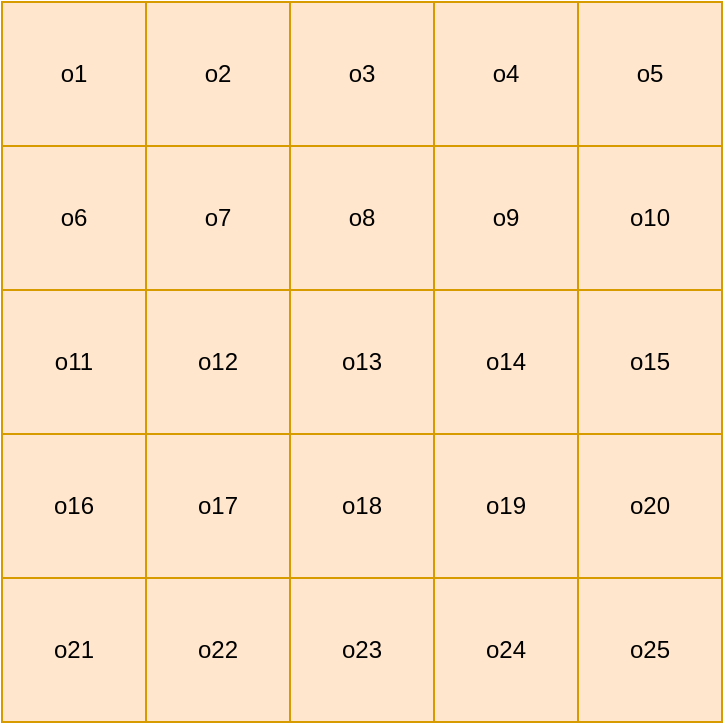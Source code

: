 <mxfile version="21.8.2" type="device">
  <diagram name="Página-1" id="GnB4X76jDZgyUfJqaZdD">
    <mxGraphModel dx="792" dy="1132" grid="1" gridSize="10" guides="1" tooltips="1" connect="1" arrows="1" fold="1" page="1" pageScale="1" pageWidth="827" pageHeight="1169" math="0" shadow="0">
      <root>
        <mxCell id="0" />
        <mxCell id="1" parent="0" />
        <mxCell id="iMe6a8kKa237wIf4Cnhy-1" value="" style="shape=table;startSize=0;container=1;collapsible=0;childLayout=tableLayout;fillColor=#ffe6cc;strokeColor=#d79b00;" vertex="1" parent="1">
          <mxGeometry x="240" y="320" width="360" height="360" as="geometry" />
        </mxCell>
        <mxCell id="iMe6a8kKa237wIf4Cnhy-2" value="" style="shape=tableRow;horizontal=0;startSize=0;swimlaneHead=0;swimlaneBody=0;strokeColor=inherit;top=0;left=0;bottom=0;right=0;collapsible=0;dropTarget=0;fillColor=none;points=[[0,0.5],[1,0.5]];portConstraint=eastwest;" vertex="1" parent="iMe6a8kKa237wIf4Cnhy-1">
          <mxGeometry width="360" height="72" as="geometry" />
        </mxCell>
        <mxCell id="iMe6a8kKa237wIf4Cnhy-3" value="o1" style="shape=partialRectangle;html=1;whiteSpace=wrap;connectable=0;strokeColor=inherit;overflow=hidden;fillColor=none;top=0;left=0;bottom=0;right=0;pointerEvents=1;" vertex="1" parent="iMe6a8kKa237wIf4Cnhy-2">
          <mxGeometry width="72" height="72" as="geometry">
            <mxRectangle width="72" height="72" as="alternateBounds" />
          </mxGeometry>
        </mxCell>
        <mxCell id="iMe6a8kKa237wIf4Cnhy-4" value="o2" style="shape=partialRectangle;html=1;whiteSpace=wrap;connectable=0;strokeColor=inherit;overflow=hidden;fillColor=none;top=0;left=0;bottom=0;right=0;pointerEvents=1;" vertex="1" parent="iMe6a8kKa237wIf4Cnhy-2">
          <mxGeometry x="72" width="72" height="72" as="geometry">
            <mxRectangle width="72" height="72" as="alternateBounds" />
          </mxGeometry>
        </mxCell>
        <mxCell id="iMe6a8kKa237wIf4Cnhy-5" value="o3" style="shape=partialRectangle;html=1;whiteSpace=wrap;connectable=0;strokeColor=inherit;overflow=hidden;fillColor=none;top=0;left=0;bottom=0;right=0;pointerEvents=1;" vertex="1" parent="iMe6a8kKa237wIf4Cnhy-2">
          <mxGeometry x="144" width="72" height="72" as="geometry">
            <mxRectangle width="72" height="72" as="alternateBounds" />
          </mxGeometry>
        </mxCell>
        <mxCell id="iMe6a8kKa237wIf4Cnhy-6" value="o4" style="shape=partialRectangle;html=1;whiteSpace=wrap;connectable=0;strokeColor=inherit;overflow=hidden;fillColor=none;top=0;left=0;bottom=0;right=0;pointerEvents=1;" vertex="1" parent="iMe6a8kKa237wIf4Cnhy-2">
          <mxGeometry x="216" width="72" height="72" as="geometry">
            <mxRectangle width="72" height="72" as="alternateBounds" />
          </mxGeometry>
        </mxCell>
        <mxCell id="iMe6a8kKa237wIf4Cnhy-7" value="o5" style="shape=partialRectangle;html=1;whiteSpace=wrap;connectable=0;strokeColor=inherit;overflow=hidden;fillColor=none;top=0;left=0;bottom=0;right=0;pointerEvents=1;" vertex="1" parent="iMe6a8kKa237wIf4Cnhy-2">
          <mxGeometry x="288" width="72" height="72" as="geometry">
            <mxRectangle width="72" height="72" as="alternateBounds" />
          </mxGeometry>
        </mxCell>
        <mxCell id="iMe6a8kKa237wIf4Cnhy-8" value="" style="shape=tableRow;horizontal=0;startSize=0;swimlaneHead=0;swimlaneBody=0;strokeColor=inherit;top=0;left=0;bottom=0;right=0;collapsible=0;dropTarget=0;fillColor=none;points=[[0,0.5],[1,0.5]];portConstraint=eastwest;" vertex="1" parent="iMe6a8kKa237wIf4Cnhy-1">
          <mxGeometry y="72" width="360" height="72" as="geometry" />
        </mxCell>
        <mxCell id="iMe6a8kKa237wIf4Cnhy-9" value="o6" style="shape=partialRectangle;html=1;whiteSpace=wrap;connectable=0;strokeColor=inherit;overflow=hidden;fillColor=none;top=0;left=0;bottom=0;right=0;pointerEvents=1;" vertex="1" parent="iMe6a8kKa237wIf4Cnhy-8">
          <mxGeometry width="72" height="72" as="geometry">
            <mxRectangle width="72" height="72" as="alternateBounds" />
          </mxGeometry>
        </mxCell>
        <mxCell id="iMe6a8kKa237wIf4Cnhy-10" value="o7" style="shape=partialRectangle;html=1;whiteSpace=wrap;connectable=0;strokeColor=inherit;overflow=hidden;fillColor=none;top=0;left=0;bottom=0;right=0;pointerEvents=1;" vertex="1" parent="iMe6a8kKa237wIf4Cnhy-8">
          <mxGeometry x="72" width="72" height="72" as="geometry">
            <mxRectangle width="72" height="72" as="alternateBounds" />
          </mxGeometry>
        </mxCell>
        <mxCell id="iMe6a8kKa237wIf4Cnhy-11" value="o8" style="shape=partialRectangle;html=1;whiteSpace=wrap;connectable=0;strokeColor=inherit;overflow=hidden;fillColor=none;top=0;left=0;bottom=0;right=0;pointerEvents=1;" vertex="1" parent="iMe6a8kKa237wIf4Cnhy-8">
          <mxGeometry x="144" width="72" height="72" as="geometry">
            <mxRectangle width="72" height="72" as="alternateBounds" />
          </mxGeometry>
        </mxCell>
        <mxCell id="iMe6a8kKa237wIf4Cnhy-12" value="o9" style="shape=partialRectangle;html=1;whiteSpace=wrap;connectable=0;strokeColor=inherit;overflow=hidden;fillColor=none;top=0;left=0;bottom=0;right=0;pointerEvents=1;" vertex="1" parent="iMe6a8kKa237wIf4Cnhy-8">
          <mxGeometry x="216" width="72" height="72" as="geometry">
            <mxRectangle width="72" height="72" as="alternateBounds" />
          </mxGeometry>
        </mxCell>
        <mxCell id="iMe6a8kKa237wIf4Cnhy-13" value="o10" style="shape=partialRectangle;html=1;whiteSpace=wrap;connectable=0;strokeColor=inherit;overflow=hidden;fillColor=none;top=0;left=0;bottom=0;right=0;pointerEvents=1;" vertex="1" parent="iMe6a8kKa237wIf4Cnhy-8">
          <mxGeometry x="288" width="72" height="72" as="geometry">
            <mxRectangle width="72" height="72" as="alternateBounds" />
          </mxGeometry>
        </mxCell>
        <mxCell id="iMe6a8kKa237wIf4Cnhy-14" value="" style="shape=tableRow;horizontal=0;startSize=0;swimlaneHead=0;swimlaneBody=0;strokeColor=inherit;top=0;left=0;bottom=0;right=0;collapsible=0;dropTarget=0;fillColor=none;points=[[0,0.5],[1,0.5]];portConstraint=eastwest;" vertex="1" parent="iMe6a8kKa237wIf4Cnhy-1">
          <mxGeometry y="144" width="360" height="72" as="geometry" />
        </mxCell>
        <mxCell id="iMe6a8kKa237wIf4Cnhy-15" value="o11" style="shape=partialRectangle;html=1;whiteSpace=wrap;connectable=0;strokeColor=inherit;overflow=hidden;fillColor=none;top=0;left=0;bottom=0;right=0;pointerEvents=1;" vertex="1" parent="iMe6a8kKa237wIf4Cnhy-14">
          <mxGeometry width="72" height="72" as="geometry">
            <mxRectangle width="72" height="72" as="alternateBounds" />
          </mxGeometry>
        </mxCell>
        <mxCell id="iMe6a8kKa237wIf4Cnhy-16" value="o12" style="shape=partialRectangle;html=1;whiteSpace=wrap;connectable=0;strokeColor=inherit;overflow=hidden;fillColor=none;top=0;left=0;bottom=0;right=0;pointerEvents=1;" vertex="1" parent="iMe6a8kKa237wIf4Cnhy-14">
          <mxGeometry x="72" width="72" height="72" as="geometry">
            <mxRectangle width="72" height="72" as="alternateBounds" />
          </mxGeometry>
        </mxCell>
        <mxCell id="iMe6a8kKa237wIf4Cnhy-17" value="o13" style="shape=partialRectangle;html=1;whiteSpace=wrap;connectable=0;strokeColor=inherit;overflow=hidden;fillColor=none;top=0;left=0;bottom=0;right=0;pointerEvents=1;" vertex="1" parent="iMe6a8kKa237wIf4Cnhy-14">
          <mxGeometry x="144" width="72" height="72" as="geometry">
            <mxRectangle width="72" height="72" as="alternateBounds" />
          </mxGeometry>
        </mxCell>
        <mxCell id="iMe6a8kKa237wIf4Cnhy-18" value="o14" style="shape=partialRectangle;html=1;whiteSpace=wrap;connectable=0;strokeColor=inherit;overflow=hidden;fillColor=none;top=0;left=0;bottom=0;right=0;pointerEvents=1;" vertex="1" parent="iMe6a8kKa237wIf4Cnhy-14">
          <mxGeometry x="216" width="72" height="72" as="geometry">
            <mxRectangle width="72" height="72" as="alternateBounds" />
          </mxGeometry>
        </mxCell>
        <mxCell id="iMe6a8kKa237wIf4Cnhy-19" value="o15" style="shape=partialRectangle;html=1;whiteSpace=wrap;connectable=0;strokeColor=inherit;overflow=hidden;fillColor=none;top=0;left=0;bottom=0;right=0;pointerEvents=1;" vertex="1" parent="iMe6a8kKa237wIf4Cnhy-14">
          <mxGeometry x="288" width="72" height="72" as="geometry">
            <mxRectangle width="72" height="72" as="alternateBounds" />
          </mxGeometry>
        </mxCell>
        <mxCell id="iMe6a8kKa237wIf4Cnhy-20" value="" style="shape=tableRow;horizontal=0;startSize=0;swimlaneHead=0;swimlaneBody=0;strokeColor=inherit;top=0;left=0;bottom=0;right=0;collapsible=0;dropTarget=0;fillColor=none;points=[[0,0.5],[1,0.5]];portConstraint=eastwest;" vertex="1" parent="iMe6a8kKa237wIf4Cnhy-1">
          <mxGeometry y="216" width="360" height="72" as="geometry" />
        </mxCell>
        <mxCell id="iMe6a8kKa237wIf4Cnhy-21" value="o16" style="shape=partialRectangle;html=1;whiteSpace=wrap;connectable=0;strokeColor=inherit;overflow=hidden;fillColor=none;top=0;left=0;bottom=0;right=0;pointerEvents=1;" vertex="1" parent="iMe6a8kKa237wIf4Cnhy-20">
          <mxGeometry width="72" height="72" as="geometry">
            <mxRectangle width="72" height="72" as="alternateBounds" />
          </mxGeometry>
        </mxCell>
        <mxCell id="iMe6a8kKa237wIf4Cnhy-22" value="o17" style="shape=partialRectangle;html=1;whiteSpace=wrap;connectable=0;strokeColor=inherit;overflow=hidden;fillColor=none;top=0;left=0;bottom=0;right=0;pointerEvents=1;" vertex="1" parent="iMe6a8kKa237wIf4Cnhy-20">
          <mxGeometry x="72" width="72" height="72" as="geometry">
            <mxRectangle width="72" height="72" as="alternateBounds" />
          </mxGeometry>
        </mxCell>
        <mxCell id="iMe6a8kKa237wIf4Cnhy-23" value="o18" style="shape=partialRectangle;html=1;whiteSpace=wrap;connectable=0;strokeColor=inherit;overflow=hidden;fillColor=none;top=0;left=0;bottom=0;right=0;pointerEvents=1;" vertex="1" parent="iMe6a8kKa237wIf4Cnhy-20">
          <mxGeometry x="144" width="72" height="72" as="geometry">
            <mxRectangle width="72" height="72" as="alternateBounds" />
          </mxGeometry>
        </mxCell>
        <mxCell id="iMe6a8kKa237wIf4Cnhy-24" value="o19" style="shape=partialRectangle;html=1;whiteSpace=wrap;connectable=0;strokeColor=inherit;overflow=hidden;fillColor=none;top=0;left=0;bottom=0;right=0;pointerEvents=1;" vertex="1" parent="iMe6a8kKa237wIf4Cnhy-20">
          <mxGeometry x="216" width="72" height="72" as="geometry">
            <mxRectangle width="72" height="72" as="alternateBounds" />
          </mxGeometry>
        </mxCell>
        <mxCell id="iMe6a8kKa237wIf4Cnhy-25" value="o20" style="shape=partialRectangle;html=1;whiteSpace=wrap;connectable=0;strokeColor=inherit;overflow=hidden;fillColor=none;top=0;left=0;bottom=0;right=0;pointerEvents=1;" vertex="1" parent="iMe6a8kKa237wIf4Cnhy-20">
          <mxGeometry x="288" width="72" height="72" as="geometry">
            <mxRectangle width="72" height="72" as="alternateBounds" />
          </mxGeometry>
        </mxCell>
        <mxCell id="iMe6a8kKa237wIf4Cnhy-26" value="" style="shape=tableRow;horizontal=0;startSize=0;swimlaneHead=0;swimlaneBody=0;strokeColor=inherit;top=0;left=0;bottom=0;right=0;collapsible=0;dropTarget=0;fillColor=none;points=[[0,0.5],[1,0.5]];portConstraint=eastwest;" vertex="1" parent="iMe6a8kKa237wIf4Cnhy-1">
          <mxGeometry y="288" width="360" height="72" as="geometry" />
        </mxCell>
        <mxCell id="iMe6a8kKa237wIf4Cnhy-27" value="o21" style="shape=partialRectangle;html=1;whiteSpace=wrap;connectable=0;strokeColor=inherit;overflow=hidden;fillColor=none;top=0;left=0;bottom=0;right=0;pointerEvents=1;" vertex="1" parent="iMe6a8kKa237wIf4Cnhy-26">
          <mxGeometry width="72" height="72" as="geometry">
            <mxRectangle width="72" height="72" as="alternateBounds" />
          </mxGeometry>
        </mxCell>
        <mxCell id="iMe6a8kKa237wIf4Cnhy-28" value="o22" style="shape=partialRectangle;html=1;whiteSpace=wrap;connectable=0;strokeColor=inherit;overflow=hidden;fillColor=none;top=0;left=0;bottom=0;right=0;pointerEvents=1;" vertex="1" parent="iMe6a8kKa237wIf4Cnhy-26">
          <mxGeometry x="72" width="72" height="72" as="geometry">
            <mxRectangle width="72" height="72" as="alternateBounds" />
          </mxGeometry>
        </mxCell>
        <mxCell id="iMe6a8kKa237wIf4Cnhy-29" value="o23" style="shape=partialRectangle;html=1;whiteSpace=wrap;connectable=0;strokeColor=inherit;overflow=hidden;fillColor=none;top=0;left=0;bottom=0;right=0;pointerEvents=1;" vertex="1" parent="iMe6a8kKa237wIf4Cnhy-26">
          <mxGeometry x="144" width="72" height="72" as="geometry">
            <mxRectangle width="72" height="72" as="alternateBounds" />
          </mxGeometry>
        </mxCell>
        <mxCell id="iMe6a8kKa237wIf4Cnhy-30" value="o24" style="shape=partialRectangle;html=1;whiteSpace=wrap;connectable=0;strokeColor=inherit;overflow=hidden;fillColor=none;top=0;left=0;bottom=0;right=0;pointerEvents=1;" vertex="1" parent="iMe6a8kKa237wIf4Cnhy-26">
          <mxGeometry x="216" width="72" height="72" as="geometry">
            <mxRectangle width="72" height="72" as="alternateBounds" />
          </mxGeometry>
        </mxCell>
        <mxCell id="iMe6a8kKa237wIf4Cnhy-31" value="o25" style="shape=partialRectangle;html=1;whiteSpace=wrap;connectable=0;strokeColor=inherit;overflow=hidden;fillColor=none;top=0;left=0;bottom=0;right=0;pointerEvents=1;" vertex="1" parent="iMe6a8kKa237wIf4Cnhy-26">
          <mxGeometry x="288" width="72" height="72" as="geometry">
            <mxRectangle width="72" height="72" as="alternateBounds" />
          </mxGeometry>
        </mxCell>
      </root>
    </mxGraphModel>
  </diagram>
</mxfile>
